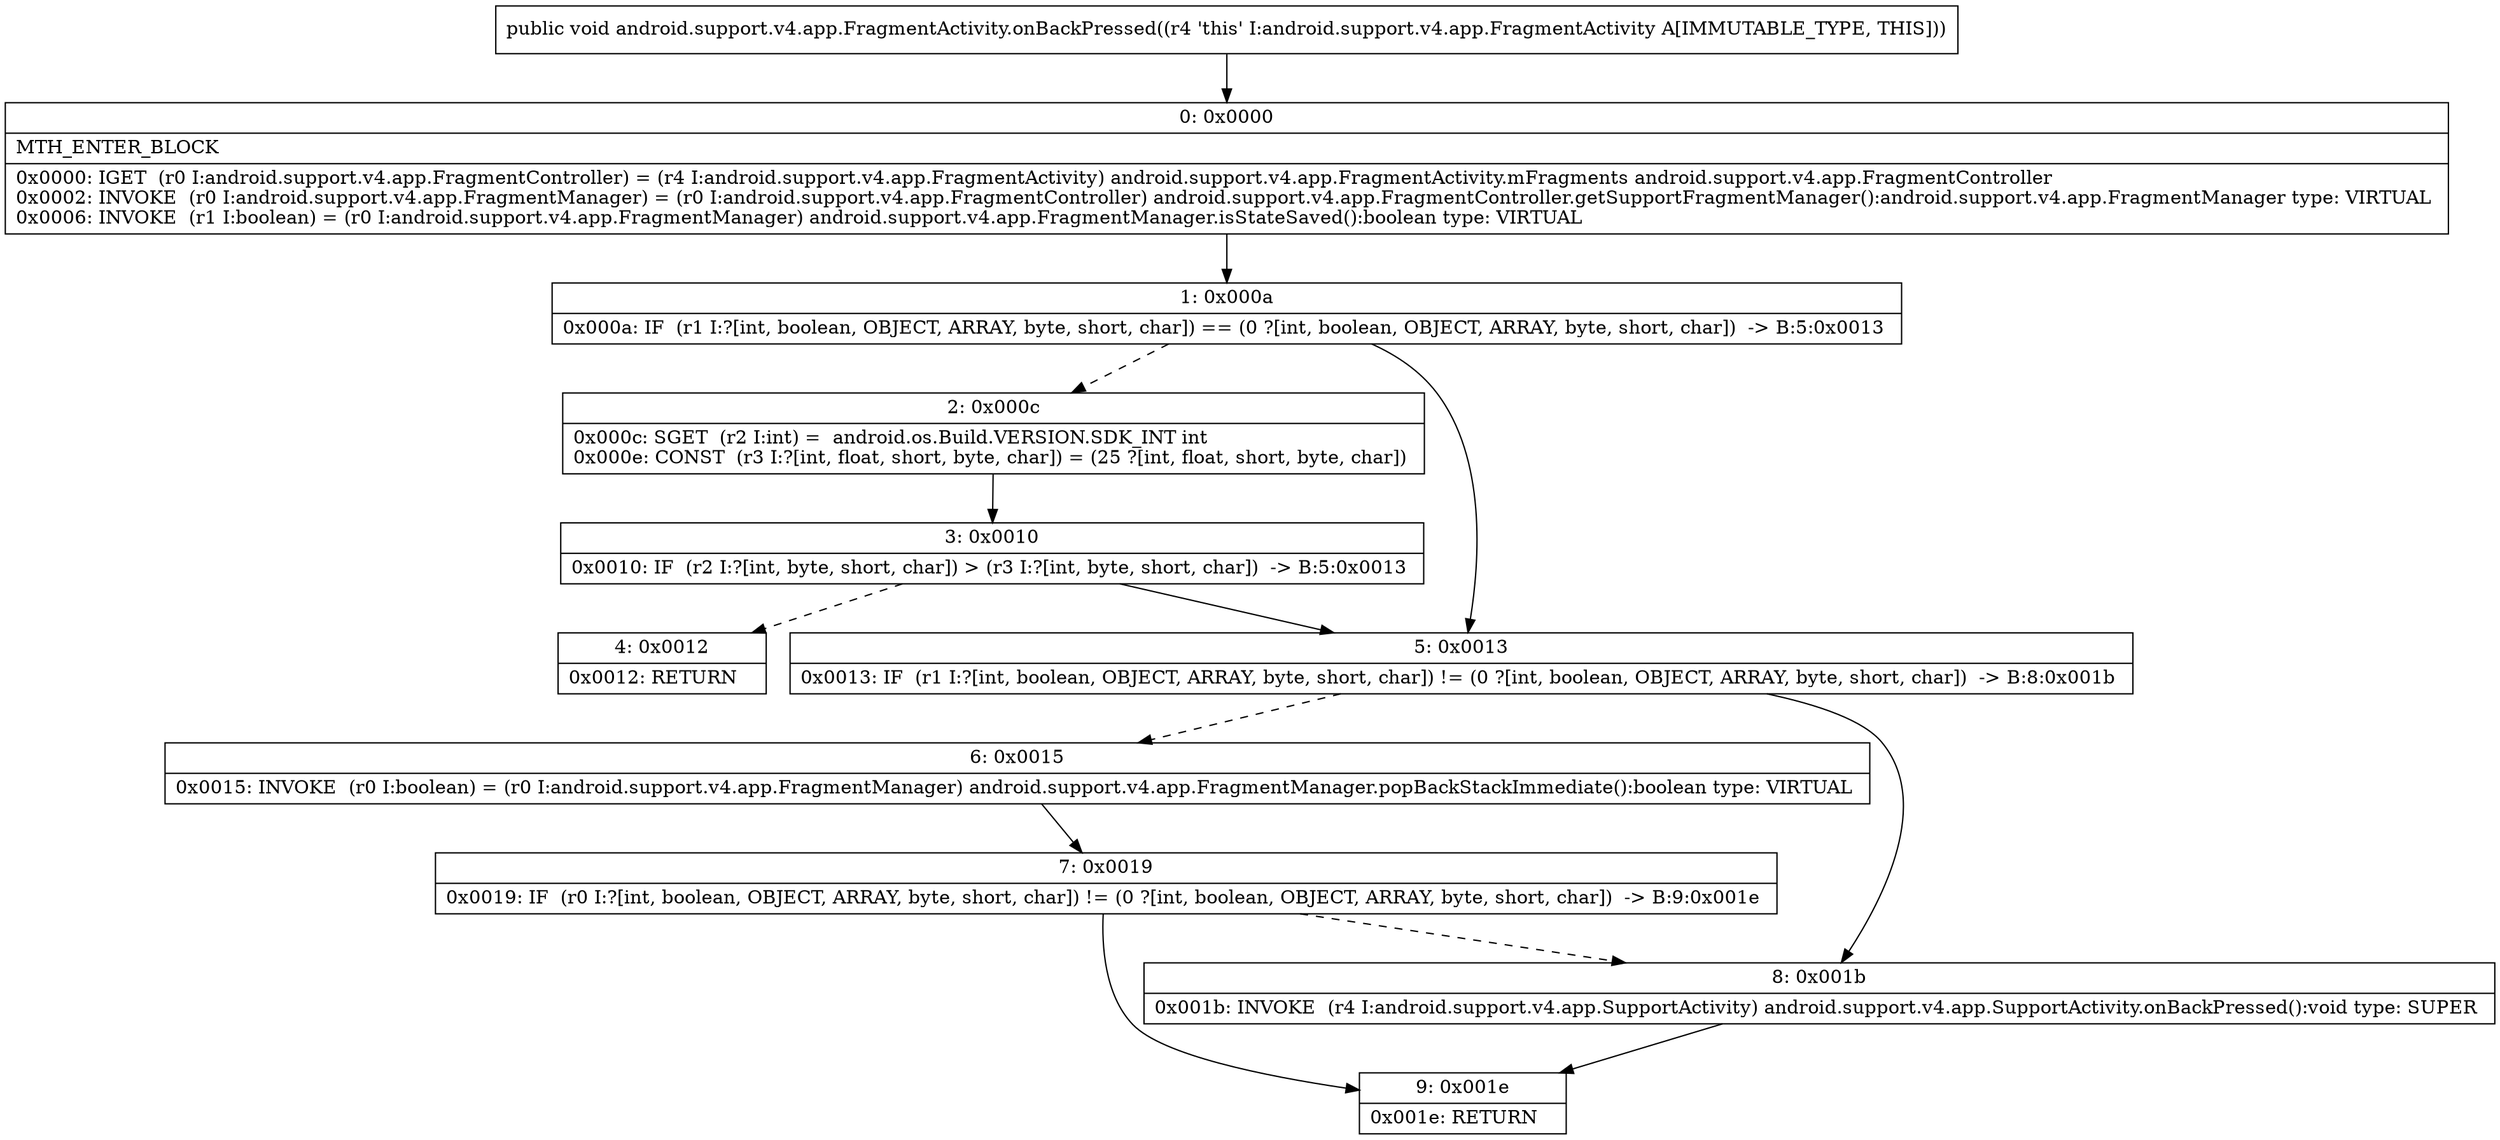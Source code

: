 digraph "CFG forandroid.support.v4.app.FragmentActivity.onBackPressed()V" {
Node_0 [shape=record,label="{0\:\ 0x0000|MTH_ENTER_BLOCK\l|0x0000: IGET  (r0 I:android.support.v4.app.FragmentController) = (r4 I:android.support.v4.app.FragmentActivity) android.support.v4.app.FragmentActivity.mFragments android.support.v4.app.FragmentController \l0x0002: INVOKE  (r0 I:android.support.v4.app.FragmentManager) = (r0 I:android.support.v4.app.FragmentController) android.support.v4.app.FragmentController.getSupportFragmentManager():android.support.v4.app.FragmentManager type: VIRTUAL \l0x0006: INVOKE  (r1 I:boolean) = (r0 I:android.support.v4.app.FragmentManager) android.support.v4.app.FragmentManager.isStateSaved():boolean type: VIRTUAL \l}"];
Node_1 [shape=record,label="{1\:\ 0x000a|0x000a: IF  (r1 I:?[int, boolean, OBJECT, ARRAY, byte, short, char]) == (0 ?[int, boolean, OBJECT, ARRAY, byte, short, char])  \-\> B:5:0x0013 \l}"];
Node_2 [shape=record,label="{2\:\ 0x000c|0x000c: SGET  (r2 I:int) =  android.os.Build.VERSION.SDK_INT int \l0x000e: CONST  (r3 I:?[int, float, short, byte, char]) = (25 ?[int, float, short, byte, char]) \l}"];
Node_3 [shape=record,label="{3\:\ 0x0010|0x0010: IF  (r2 I:?[int, byte, short, char]) \> (r3 I:?[int, byte, short, char])  \-\> B:5:0x0013 \l}"];
Node_4 [shape=record,label="{4\:\ 0x0012|0x0012: RETURN   \l}"];
Node_5 [shape=record,label="{5\:\ 0x0013|0x0013: IF  (r1 I:?[int, boolean, OBJECT, ARRAY, byte, short, char]) != (0 ?[int, boolean, OBJECT, ARRAY, byte, short, char])  \-\> B:8:0x001b \l}"];
Node_6 [shape=record,label="{6\:\ 0x0015|0x0015: INVOKE  (r0 I:boolean) = (r0 I:android.support.v4.app.FragmentManager) android.support.v4.app.FragmentManager.popBackStackImmediate():boolean type: VIRTUAL \l}"];
Node_7 [shape=record,label="{7\:\ 0x0019|0x0019: IF  (r0 I:?[int, boolean, OBJECT, ARRAY, byte, short, char]) != (0 ?[int, boolean, OBJECT, ARRAY, byte, short, char])  \-\> B:9:0x001e \l}"];
Node_8 [shape=record,label="{8\:\ 0x001b|0x001b: INVOKE  (r4 I:android.support.v4.app.SupportActivity) android.support.v4.app.SupportActivity.onBackPressed():void type: SUPER \l}"];
Node_9 [shape=record,label="{9\:\ 0x001e|0x001e: RETURN   \l}"];
MethodNode[shape=record,label="{public void android.support.v4.app.FragmentActivity.onBackPressed((r4 'this' I:android.support.v4.app.FragmentActivity A[IMMUTABLE_TYPE, THIS])) }"];
MethodNode -> Node_0;
Node_0 -> Node_1;
Node_1 -> Node_2[style=dashed];
Node_1 -> Node_5;
Node_2 -> Node_3;
Node_3 -> Node_4[style=dashed];
Node_3 -> Node_5;
Node_5 -> Node_6[style=dashed];
Node_5 -> Node_8;
Node_6 -> Node_7;
Node_7 -> Node_8[style=dashed];
Node_7 -> Node_9;
Node_8 -> Node_9;
}

